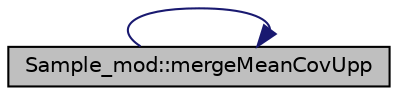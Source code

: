 digraph "Sample_mod::mergeMeanCovUpp"
{
 // LATEX_PDF_SIZE
  edge [fontname="Helvetica",fontsize="10",labelfontname="Helvetica",labelfontsize="10"];
  node [fontname="Helvetica",fontsize="10",shape=record];
  rankdir="LR";
  Node1 [label="Sample_mod::mergeMeanCovUpp",height=0.2,width=0.4,color="black", fillcolor="grey75", style="filled", fontcolor="black",tooltip="Given two input sample means and covariance matrices, return the combination of them as a single mean..."];
  Node1 -> Node1 [color="midnightblue",fontsize="10",style="solid",fontname="Helvetica"];
}
